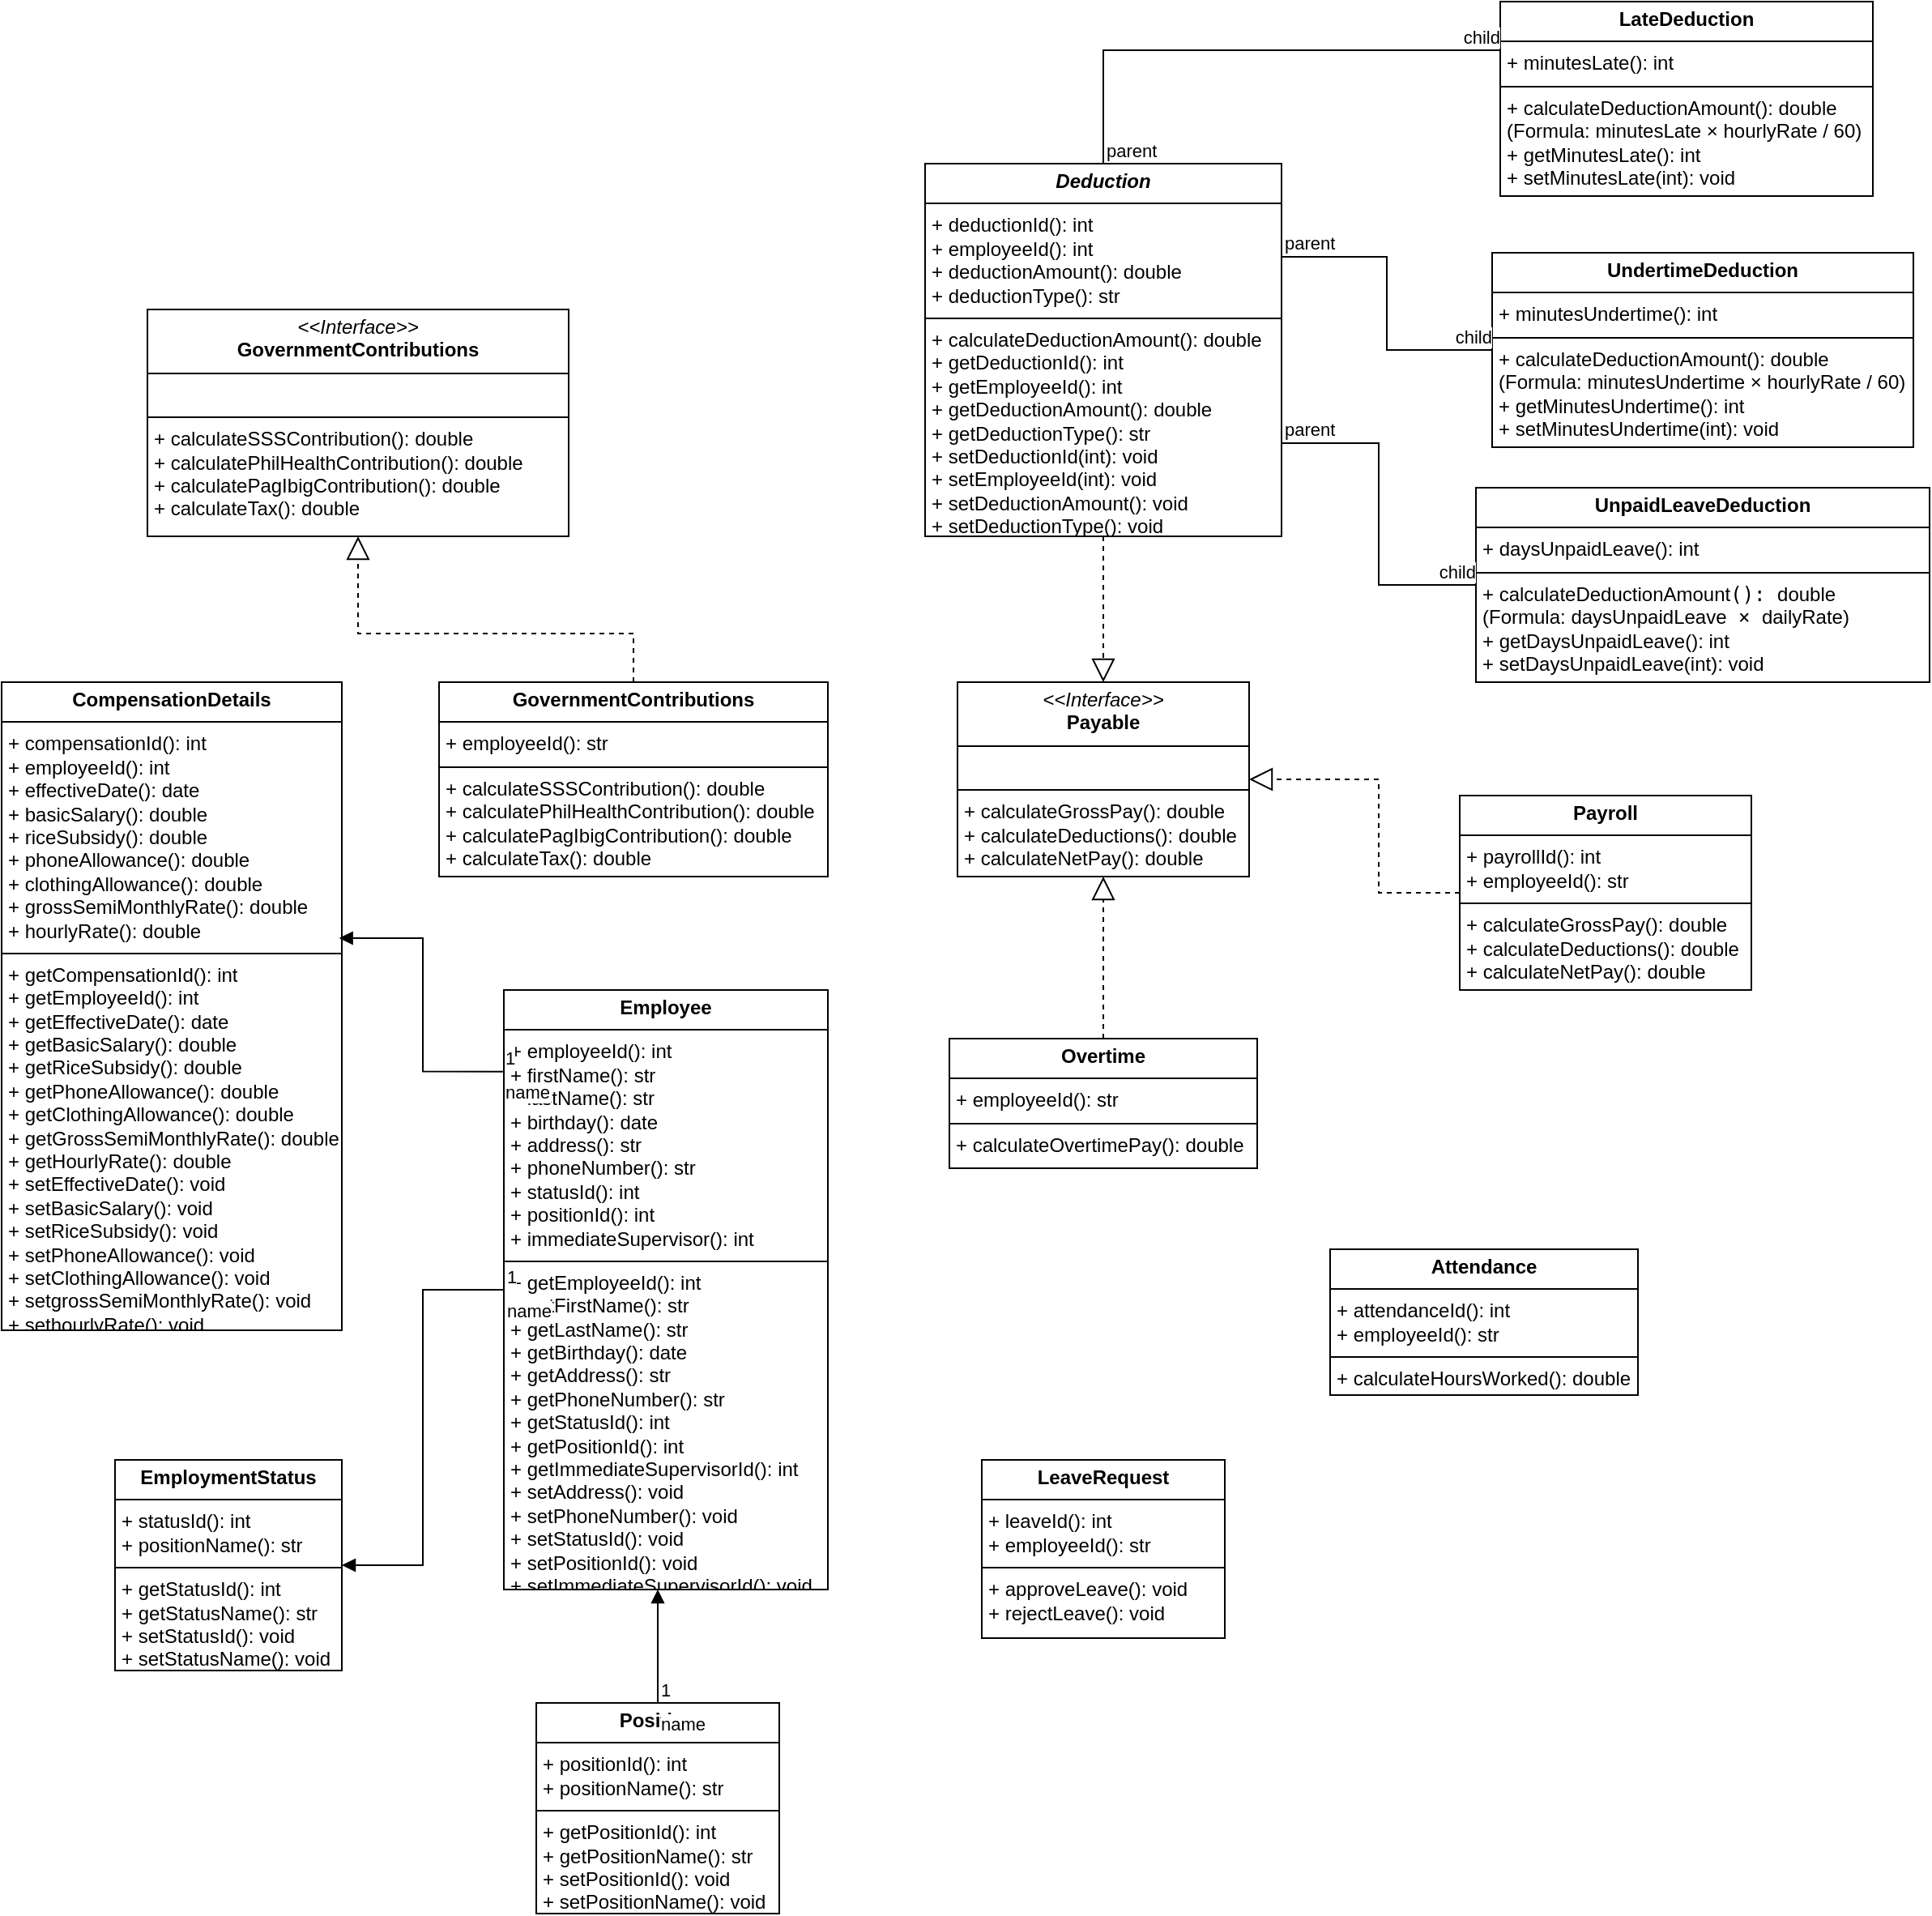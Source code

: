 <mxfile version="26.0.16">
  <diagram name="Page-1" id="c4acf3e9-155e-7222-9cf6-157b1a14988f">
    <mxGraphModel dx="2290" dy="1911" grid="1" gridSize="10" guides="1" tooltips="1" connect="1" arrows="1" fold="1" page="1" pageScale="1" pageWidth="850" pageHeight="1100" background="none" math="0" shadow="0">
      <root>
        <mxCell id="0" />
        <mxCell id="1" parent="0" />
        <mxCell id="8U8XX2nVfHWv0AhgE_W7-1" value="&lt;p style=&quot;margin:0px;margin-top:4px;text-align:center;&quot;&gt;&lt;font style=&quot;font-size: 12px;&quot; face=&quot;Helvetica&quot;&gt;&lt;b&gt;Employee&lt;/b&gt;&lt;br&gt;&lt;/font&gt;&lt;/p&gt;&lt;hr size=&quot;1&quot; style=&quot;border-style:solid;&quot;&gt;&lt;p style=&quot;margin:0px;margin-left:4px;&quot;&gt;&lt;font face=&quot;Helvetica&quot;&gt;+ employeeId(): int&lt;br&gt;&lt;/font&gt;&lt;/p&gt;&lt;p style=&quot;margin:0px;margin-left:4px;&quot;&gt;&lt;font face=&quot;Helvetica&quot;&gt;+ firstName(): str&lt;/font&gt;&lt;/p&gt;&lt;p style=&quot;margin:0px;margin-left:4px;&quot;&gt;&lt;font face=&quot;Helvetica&quot;&gt;+ lastName(): str&lt;/font&gt;&lt;/p&gt;&lt;p style=&quot;margin:0px;margin-left:4px;&quot;&gt;&lt;font face=&quot;Helvetica&quot;&gt;+ birthday(): date&lt;/font&gt;&lt;/p&gt;&lt;p style=&quot;margin:0px;margin-left:4px;&quot;&gt;&lt;font face=&quot;Helvetica&quot;&gt;+ address(): str&lt;/font&gt;&lt;/p&gt;&lt;p style=&quot;margin:0px;margin-left:4px;&quot;&gt;&lt;font face=&quot;Helvetica&quot;&gt;+ phoneNumber(): str&lt;/font&gt;&lt;/p&gt;&lt;p style=&quot;margin:0px;margin-left:4px;&quot;&gt;&lt;font face=&quot;Helvetica&quot;&gt;+ statusId(): int&lt;/font&gt;&lt;/p&gt;&lt;p style=&quot;margin:0px;margin-left:4px;&quot;&gt;&lt;font face=&quot;Helvetica&quot;&gt;+ positionId(): int&lt;/font&gt;&lt;/p&gt;&lt;p style=&quot;margin:0px;margin-left:4px;&quot;&gt;&lt;font face=&quot;Helvetica&quot;&gt;+ immediateSupervisor(): int&lt;/font&gt;&lt;/p&gt;&lt;hr size=&quot;1&quot; style=&quot;border-style:solid;&quot;&gt;&lt;p style=&quot;margin:0px;margin-left:4px;&quot;&gt;&lt;font face=&quot;Helvetica&quot;&gt;+ getEmployeeId(): int&lt;/font&gt;&lt;/p&gt;&lt;p style=&quot;margin:0px;margin-left:4px;&quot;&gt;&lt;font face=&quot;Helvetica&quot;&gt;+ getFirstName(): str&amp;nbsp;&lt;br&gt;&lt;/font&gt;&lt;/p&gt;&lt;p style=&quot;margin:0px;margin-left:4px;&quot;&gt;&lt;font face=&quot;Helvetica&quot;&gt;+ getLastName(): str&lt;/font&gt;&lt;/p&gt;&lt;p style=&quot;margin:0px;margin-left:4px;&quot;&gt;&lt;font face=&quot;Helvetica&quot;&gt;+ getBirthday(): date&lt;/font&gt;&lt;/p&gt;&lt;p style=&quot;margin:0px;margin-left:4px;&quot;&gt;&lt;font face=&quot;Helvetica&quot;&gt;+ getAddress(): str&lt;/font&gt;&lt;/p&gt;&lt;p style=&quot;margin:0px;margin-left:4px;&quot;&gt;&lt;font face=&quot;Helvetica&quot;&gt;+ getPhoneNumber(): str&lt;/font&gt;&lt;/p&gt;&lt;p style=&quot;margin:0px;margin-left:4px;&quot;&gt;&lt;font face=&quot;Helvetica&quot;&gt;+ getStatusId(): int&lt;/font&gt;&lt;/p&gt;&lt;p style=&quot;margin:0px;margin-left:4px;&quot;&gt;&lt;code&gt;&lt;font face=&quot;Helvetica&quot;&gt;+&amp;nbsp;getPositionId(): int&lt;/font&gt;&lt;/code&gt;&lt;/p&gt;&lt;p style=&quot;margin:0px;margin-left:4px;&quot;&gt;&lt;code&gt;&lt;font face=&quot;Helvetica&quot;&gt;+&lt;/font&gt;&lt;font face=&quot;Helvetica&quot;&gt;&amp;nbsp;getImmediateSupervisorId(): int&lt;/font&gt;&lt;/code&gt;&lt;font face=&quot;Helvetica&quot;&gt;&amp;nbsp;&lt;/font&gt;&lt;/p&gt;&lt;p style=&quot;margin:0px;margin-left:4px;&quot;&gt;&lt;font face=&quot;Helvetica&quot;&gt;+ setAddress(): void&lt;/font&gt;&lt;/p&gt;&lt;p style=&quot;margin:0px;margin-left:4px;&quot;&gt;&lt;font face=&quot;Helvetica&quot;&gt;+ setPhoneNumber(): void&lt;/font&gt;&lt;/p&gt;&lt;p style=&quot;margin:0px;margin-left:4px;&quot;&gt;&lt;font face=&quot;Helvetica&quot;&gt;+ setStatusId(): void&lt;/font&gt;&lt;/p&gt;&lt;p style=&quot;margin:0px;margin-left:4px;&quot;&gt;&lt;font face=&quot;Helvetica&quot;&gt;+ setPositionId(): void&lt;/font&gt;&lt;/p&gt;&lt;p style=&quot;margin:0px;margin-left:4px;&quot;&gt;&lt;font face=&quot;Helvetica&quot;&gt;+ setImmediateSupervisorId(): void&lt;/font&gt;&lt;/p&gt;" style="verticalAlign=top;align=left;overflow=fill;html=1;whiteSpace=wrap;" parent="1" vertex="1">
          <mxGeometry x="140" y="60" width="200" height="370" as="geometry" />
        </mxCell>
        <mxCell id="8U8XX2nVfHWv0AhgE_W7-2" value="&lt;p style=&quot;margin:0px;margin-top:4px;text-align:center;&quot;&gt;&lt;b&gt;Position&lt;/b&gt;&lt;/p&gt;&lt;hr size=&quot;1&quot; style=&quot;border-style:solid;&quot;&gt;&lt;p style=&quot;margin:0px;margin-left:4px;&quot;&gt;+ positionId(): int&lt;/p&gt;&lt;p style=&quot;margin:0px;margin-left:4px;&quot;&gt;+ positionName(): str&lt;/p&gt;&lt;hr size=&quot;1&quot; style=&quot;border-style:solid;&quot;&gt;&lt;p style=&quot;margin:0px;margin-left:4px;&quot;&gt;+ getPositionId(): int&lt;/p&gt;&lt;p style=&quot;margin:0px;margin-left:4px;&quot;&gt;+ getPositionName(): str&lt;/p&gt;&lt;p style=&quot;margin:0px;margin-left:4px;&quot;&gt;+ setPositionId(): void&lt;/p&gt;&lt;p style=&quot;margin:0px;margin-left:4px;&quot;&gt;+ setPositionName(): void&lt;/p&gt;" style="verticalAlign=top;align=left;overflow=fill;html=1;whiteSpace=wrap;" parent="1" vertex="1">
          <mxGeometry x="160" y="500" width="150" height="130" as="geometry" />
        </mxCell>
        <mxCell id="8U8XX2nVfHWv0AhgE_W7-3" value="&lt;p style=&quot;margin:0px;margin-top:4px;text-align:center;&quot;&gt;&lt;b&gt;EmploymentStatus&lt;/b&gt;&lt;/p&gt;&lt;hr size=&quot;1&quot; style=&quot;border-style:solid;&quot;&gt;&lt;p style=&quot;margin:0px;margin-left:4px;&quot;&gt;+ statusId(): int&lt;/p&gt;&lt;p style=&quot;margin:0px;margin-left:4px;&quot;&gt;+ positionName(): str&lt;/p&gt;&lt;hr size=&quot;1&quot; style=&quot;border-style:solid;&quot;&gt;&lt;p style=&quot;margin:0px;margin-left:4px;&quot;&gt;+ getStatusId(): int&lt;/p&gt;&lt;p style=&quot;margin:0px;margin-left:4px;&quot;&gt;+ getStatusName(): str&lt;/p&gt;&lt;p style=&quot;margin:0px;margin-left:4px;&quot;&gt;+ setStatusId(): void&lt;/p&gt;&lt;p style=&quot;margin:0px;margin-left:4px;&quot;&gt;+ setStatusName(): void&lt;/p&gt;" style="verticalAlign=top;align=left;overflow=fill;html=1;whiteSpace=wrap;" parent="1" vertex="1">
          <mxGeometry x="-100" y="350" width="140" height="130" as="geometry" />
        </mxCell>
        <mxCell id="8U8XX2nVfHWv0AhgE_W7-4" value="&lt;p style=&quot;margin:0px;margin-top:4px;text-align:center;&quot;&gt;&lt;span style=&quot;caret-color: rgba(0, 0, 0, 0); color: rgba(0, 0, 0, 0); font-family: monospace; font-size: 0px; white-space: nowrap; text-align: left;&quot;&gt;%3CmxGraphModel%3E%3Croot%3E%3CmxCell%20id%3D%220%22%2F%3E%3CmxCell%20id%3D%221%22%20parent%3D%220%22%2F%3E%3CmxCell%20id%3D%222%22%20value%3D%22%26lt%3Bp%20style%3D%26quot%3Bmargin%3A0px%3Bmargin-top%3A4px%3Btext-align%3Acenter%3B%26quot%3B%26gt%3B%26lt%3Bfont%20style%3D%26quot%3Bfont-size%3A%2012px%3B%26quot%3B%20face%3D%26quot%3BHelvetica%26quot%3B%26gt%3B%26lt%3Bb%26gt%3BEmployee%26lt%3B%2Fb%26gt%3B%26lt%3Bbr%26gt%3B%26lt%3B%2Ffont%26gt%3B%26lt%3B%2Fp%26gt%3B%26lt%3Bhr%20size%3D%26quot%3B1%26quot%3B%20style%3D%26quot%3Bborder-style%3Asolid%3B%26quot%3B%26gt%3B%26lt%3Bp%20style%3D%26quot%3Bmargin%3A0px%3Bmargin-left%3A4px%3B%26quot%3B%26gt%3B%26lt%3Bfont%20face%3D%26quot%3BHelvetica%26quot%3B%26gt%3B%2B%20EmployeeId()%3A%20int%26lt%3Bbr%26gt%3B%26lt%3B%2Ffont%26gt%3B%26lt%3B%2Fp%26gt%3B%26lt%3Bp%20style%3D%26quot%3Bmargin%3A0px%3Bmargin-left%3A4px%3B%26quot%3B%26gt%3B%26lt%3Bfont%20face%3D%26quot%3BHelvetica%26quot%3B%26gt%3B%2B%20FirstName()%3A%20str%26lt%3B%2Ffont%26gt%3B%26lt%3B%2Fp%26gt%3B%26lt%3Bp%20style%3D%26quot%3Bmargin%3A0px%3Bmargin-left%3A4px%3B%26quot%3B%26gt%3B%26lt%3Bfont%20face%3D%26quot%3BHelvetica%26quot%3B%26gt%3B%2B%20LastName()%3A%20str%26lt%3B%2Ffont%26gt%3B%26lt%3B%2Fp%26gt%3B%26lt%3Bp%20style%3D%26quot%3Bmargin%3A0px%3Bmargin-left%3A4px%3B%26quot%3B%26gt%3B%26lt%3Bfont%20face%3D%26quot%3BHelvetica%26quot%3B%26gt%3B%2B%20Birthday()%3A%20date%26lt%3B%2Ffont%26gt%3B%26lt%3B%2Fp%26gt%3B%26lt%3Bp%20style%3D%26quot%3Bmargin%3A0px%3Bmargin-left%3A4px%3B%26quot%3B%26gt%3B%26lt%3Bfont%20face%3D%26quot%3BHelvetica%26quot%3B%26gt%3B%2B%20Address()%3A%20str%26lt%3B%2Ffont%26gt%3B%26lt%3B%2Fp%26gt%3B%26lt%3Bp%20style%3D%26quot%3Bmargin%3A0px%3Bmargin-left%3A4px%3B%26quot%3B%26gt%3B%26lt%3Bfont%20face%3D%26quot%3BHelvetica%26quot%3B%26gt%3B%2B%20PhoneNumber()%3A%20str%26lt%3B%2Ffont%26gt%3B%26lt%3B%2Fp%26gt%3B%26lt%3Bp%20style%3D%26quot%3Bmargin%3A0px%3Bmargin-left%3A4px%3B%26quot%3B%26gt%3B%26lt%3Bfont%20face%3D%26quot%3BHelvetica%26quot%3B%26gt%3B%2B%20StatusId()%3A%20int%26lt%3B%2Ffont%26gt%3B%26lt%3B%2Fp%26gt%3B%26lt%3Bp%20style%3D%26quot%3Bmargin%3A0px%3Bmargin-left%3A4px%3B%26quot%3B%26gt%3B%26lt%3Bfont%20face%3D%26quot%3BHelvetica%26quot%3B%26gt%3B%2B%20PositionId()%3A%20int%26lt%3B%2Ffont%26gt%3B%26lt%3B%2Fp%26gt%3B%26lt%3Bp%20style%3D%26quot%3Bmargin%3A0px%3Bmargin-left%3A4px%3B%26quot%3B%26gt%3B%26lt%3Bfont%20face%3D%26quot%3BHelvetica%26quot%3B%26gt%3B%2B%20ImmediateSupervisor()%3A%20int%26lt%3B%2Ffont%26gt%3B%26lt%3B%2Fp%26gt%3B%26lt%3Bhr%20size%3D%26quot%3B1%26quot%3B%20style%3D%26quot%3Bborder-style%3Asolid%3B%26quot%3B%26gt%3B%26lt%3Bp%20style%3D%26quot%3Bmargin%3A0px%3Bmargin-left%3A4px%3B%26quot%3B%26gt%3B%26lt%3Bfont%20face%3D%26quot%3BHelvetica%26quot%3B%26gt%3B%2B%20getEmployeeId()%3A%20int%26lt%3B%2Ffont%26gt%3B%26lt%3B%2Fp%26gt%3B%26lt%3Bp%20style%3D%26quot%3Bmargin%3A0px%3Bmargin-left%3A4px%3B%26quot%3B%26gt%3B%26lt%3Bfont%20face%3D%26quot%3BHelvetica%26quot%3B%26gt%3B%2B%20getFirstName()%3A%20str%26amp%3Bnbsp%3B%26lt%3Bbr%26gt%3B%26lt%3B%2Ffont%26gt%3B%26lt%3B%2Fp%26gt%3B%26lt%3Bp%20style%3D%26quot%3Bmargin%3A0px%3Bmargin-left%3A4px%3B%26quot%3B%26gt%3B%26lt%3Bfont%20face%3D%26quot%3BHelvetica%26quot%3B%26gt%3B%2B%20getLastName()%3A%20str%26lt%3B%2Ffont%26gt%3B%26lt%3B%2Fp%26gt%3B%26lt%3Bp%20style%3D%26quot%3Bmargin%3A0px%3Bmargin-left%3A4px%3B%26quot%3B%26gt%3B%26lt%3Bfont%20face%3D%26quot%3BHelvetica%26quot%3B%26gt%3B%2B%20getBirthday()%3A%20date%26lt%3B%2Ffont%26gt%3B%26lt%3B%2Fp%26gt%3B%26lt%3Bp%20style%3D%26quot%3Bmargin%3A0px%3Bmargin-left%3A4px%3B%26quot%3B%26gt%3B%26lt%3Bfont%20face%3D%26quot%3BHelvetica%26quot%3B%26gt%3B%2B%20getAddress()%3A%20str%26lt%3B%2Ffont%26gt%3B%26lt%3B%2Fp%26gt%3B%26lt%3Bp%20style%3D%26quot%3Bmargin%3A0px%3Bmargin-left%3A4px%3B%26quot%3B%26gt%3B%26lt%3Bfont%20face%3D%26quot%3BHelvetica%26quot%3B%26gt%3B%2B%20getPhoneNumber()%3A%20str%26lt%3B%2Ffont%26gt%3B%26lt%3B%2Fp%26gt%3B%26lt%3Bp%20style%3D%26quot%3Bmargin%3A0px%3Bmargin-left%3A4px%3B%26quot%3B%26gt%3B%26lt%3Bfont%20face%3D%26quot%3BHelvetica%26quot%3B%26gt%3B%2B%20getStatusId()%3A%20int%26lt%3B%2Ffont%26gt%3B%26lt%3B%2Fp%26gt%3B%26lt%3Bp%20style%3D%26quot%3Bmargin%3A0px%3Bmargin-left%3A4px%3B%26quot%3B%26gt%3B%26lt%3Bcode%26gt%3B%26lt%3Bfont%20face%3D%26quot%3BHelvetica%26quot%3B%26gt%3B%2B%26amp%3Bnbsp%3BgetPositionId()%3A%20int%26lt%3B%2Ffont%26gt%3B%26lt%3B%2Fcode%26gt%3B%26lt%3B%2Fp%26gt%3B%26lt%3Bp%20style%3D%26quot%3Bmargin%3A0px%3Bmargin-left%3A4px%3B%26quot%3B%26gt%3B%26lt%3Bcode%26gt%3B%26lt%3Bfont%20face%3D%26quot%3BHelvetica%26quot%3B%26gt%3B%2B%26lt%3B%2Ffont%26gt%3B%26lt%3Bfont%20face%3D%26quot%3BHelvetica%26quot%3B%26gt%3B%26amp%3Bnbsp%3BgetImmediateSupervisorId()%3A%20int%26lt%3B%2Ffont%26gt%3B%26lt%3B%2Fcode%26gt%3B%26lt%3Bfont%20face%3D%26quot%3BHelvetica%26quot%3B%26gt%3B%26amp%3Bnbsp%3B%26lt%3B%2Ffont%26gt%3B%26lt%3B%2Fp%26gt%3B%26lt%3Bp%20style%3D%26quot%3Bmargin%3A0px%3Bmargin-left%3A4px%3B%26quot%3B%26gt%3B%26lt%3Bfont%20face%3D%26quot%3BHelvetica%26quot%3B%26gt%3B%2B%20setAddress()%3A%20void%26lt%3B%2Ffont%26gt%3B%26lt%3B%2Fp%26gt%3B%26lt%3Bp%20style%3D%26quot%3Bmargin%3A0px%3Bmargin-left%3A4px%3B%26quot%3B%26gt%3B%26lt%3Bfont%20face%3D%26quot%3BHelvetica%26quot%3B%26gt%3B%2B%20setPhoneNumber()%3A%20void%26lt%3B%2Ffont%26gt%3B%26lt%3B%2Fp%26gt%3B%26lt%3Bp%20style%3D%26quot%3Bmargin%3A0px%3Bmargin-left%3A4px%3B%26quot%3B%26gt%3B%26lt%3Bfont%20face%3D%26quot%3BHelvetica%26quot%3B%26gt%3B%2B%20setStatusId()%3A%20void%26lt%3B%2Ffont%26gt%3B%26lt%3B%2Fp%26gt%3B%26lt%3Bp%20style%3D%26quot%3Bmargin%3A0px%3Bmargin-left%3A4px%3B%26quot%3B%26gt%3B%26lt%3Bfont%20face%3D%26quot%3BHelvetica%26quot%3B%26gt%3B%2B%20setPositionId()%3A%20void%26lt%3B%2Ffont%26gt%3B%26lt%3B%2Fp%26gt%3B%26lt%3Bp%20style%3D%26quot%3Bmargin%3A0px%3Bmargin-left%3A4px%3B%26quot%3B%26gt%3B%26lt%3Bfont%20face%3D%26quot%3BHelvetica%26quot%3B%26gt%3B%2B%20setImmediateSupervisorId()%3A%20void%26lt%3B%2Ffont%26gt%3B%26lt%3B%2Fp%26gt%3B%22%20style%3D%22verticalAlign%3Dtop%3Balign%3Dleft%3Boverflow%3Dfill%3Bhtml%3D1%3BwhiteSpace%3Dwrap%3B%22%20vertex%3D%221%22%20parent%3D%221%22%3E%3CmxGeometry%20x%3D%22110%22%20y%3D%22180%22%20width%3D%22200%22%20height%3D%22370%22%20as%3D%22geometry%22%2F%3E%3C%2FmxCell%3E%3C%2Froot%3E%3C%2FmxGraphModel%3EC&lt;/span&gt;&lt;font style=&quot;font-size: 12px;&quot; face=&quot;Helvetica&quot;&gt;&lt;b&gt;CompensationDetails&lt;/b&gt;&lt;br&gt;&lt;/font&gt;&lt;/p&gt;&lt;hr size=&quot;1&quot; style=&quot;border-style:solid;&quot;&gt;&lt;p style=&quot;margin:0px;margin-left:4px;&quot;&gt;&lt;font face=&quot;Helvetica&quot;&gt;+&amp;nbsp;&lt;/font&gt;compensationId(): int&lt;/p&gt;&lt;p style=&quot;margin:0px;margin-left:4px;&quot;&gt;&lt;font face=&quot;Helvetica&quot;&gt;+ employeeId(): int&lt;/font&gt;&lt;/p&gt;&lt;p style=&quot;margin:0px;margin-left:4px;&quot;&gt;&lt;font face=&quot;Helvetica&quot;&gt;+&amp;nbsp;&lt;/font&gt;effectiveDate(): date&lt;/p&gt;&lt;p style=&quot;margin:0px;margin-left:4px;&quot;&gt;&lt;font face=&quot;Helvetica&quot;&gt;+&amp;nbsp;&lt;/font&gt;basicSalary(): double&lt;/p&gt;&lt;p style=&quot;margin:0px;margin-left:4px;&quot;&gt;&lt;font face=&quot;Helvetica&quot;&gt;+&amp;nbsp;&lt;/font&gt;riceSubsidy(): double&lt;/p&gt;&lt;p style=&quot;margin:0px;margin-left:4px;&quot;&gt;&lt;font face=&quot;Helvetica&quot;&gt;+&amp;nbsp;&lt;/font&gt;phoneAllowance(): double&lt;/p&gt;&lt;p style=&quot;margin:0px;margin-left:4px;&quot;&gt;&lt;font face=&quot;Helvetica&quot;&gt;+&amp;nbsp;&lt;/font&gt;clothingAllowance(): double&lt;/p&gt;&lt;p style=&quot;margin:0px;margin-left:4px;&quot;&gt;&lt;font face=&quot;Helvetica&quot;&gt;+&amp;nbsp;&lt;/font&gt;grossSemiMonthlyRate(): double&lt;/p&gt;&lt;p style=&quot;margin:0px;margin-left:4px;&quot;&gt;+ hourlyRate(): double&lt;/p&gt;&lt;hr size=&quot;1&quot; style=&quot;border-style:solid;&quot;&gt;&lt;p style=&quot;margin:0px;margin-left:4px;&quot;&gt;&lt;font face=&quot;Helvetica&quot;&gt;+ getCompensationId(): int&amp;nbsp;&lt;/font&gt;&lt;/p&gt;&lt;p style=&quot;margin:0px;margin-left:4px;&quot;&gt;&lt;font face=&quot;Helvetica&quot;&gt;+ getEmployeeId(): int&lt;/font&gt;&lt;/p&gt;&lt;p style=&quot;margin:0px;margin-left:4px;&quot;&gt;&lt;font face=&quot;Helvetica&quot;&gt;+ getE&lt;/font&gt;ffectiveDate(): date&lt;/p&gt;&lt;p style=&quot;margin: 0px 0px 0px 4px;&quot;&gt;&lt;font face=&quot;Helvetica&quot;&gt;+ getB&lt;/font&gt;asicSalary(): double&lt;/p&gt;&lt;p style=&quot;margin: 0px 0px 0px 4px;&quot;&gt;&lt;font face=&quot;Helvetica&quot;&gt;+ getR&lt;/font&gt;iceSubsidy(): double&lt;/p&gt;&lt;p style=&quot;margin: 0px 0px 0px 4px;&quot;&gt;&lt;font face=&quot;Helvetica&quot;&gt;+ getP&lt;/font&gt;honeAllowance(): double&lt;/p&gt;&lt;p style=&quot;margin: 0px 0px 0px 4px;&quot;&gt;&lt;font face=&quot;Helvetica&quot;&gt;+ getC&lt;/font&gt;lothingAllowance(): double&lt;/p&gt;&lt;p style=&quot;margin: 0px 0px 0px 4px;&quot;&gt;&lt;font face=&quot;Helvetica&quot;&gt;+ getG&lt;/font&gt;rossSemiMonthlyRate(): double&lt;/p&gt;&lt;p style=&quot;margin: 0px 0px 0px 4px;&quot;&gt;+ getHourlyRate(): double&lt;/p&gt;&lt;p style=&quot;margin:0px;margin-left:4px;&quot;&gt;&lt;font face=&quot;Helvetica&quot;&gt;+ setE&lt;/font&gt;ffectiveDate(): void&lt;/p&gt;&lt;p style=&quot;margin: 0px 0px 0px 4px;&quot;&gt;&lt;font face=&quot;Helvetica&quot;&gt;+ setB&lt;/font&gt;asicSalary(): void&lt;/p&gt;&lt;p style=&quot;margin: 0px 0px 0px 4px;&quot;&gt;&lt;font face=&quot;Helvetica&quot;&gt;+ setR&lt;/font&gt;iceSubsidy(): void&lt;/p&gt;&lt;p style=&quot;margin: 0px 0px 0px 4px;&quot;&gt;&lt;font face=&quot;Helvetica&quot;&gt;+ setP&lt;/font&gt;honeAllowance(): void&lt;/p&gt;&lt;p style=&quot;margin: 0px 0px 0px 4px;&quot;&gt;&lt;font face=&quot;Helvetica&quot;&gt;+ setC&lt;/font&gt;lothingAllowance(): void&lt;/p&gt;&lt;p style=&quot;margin: 0px 0px 0px 4px;&quot;&gt;&lt;font face=&quot;Helvetica&quot;&gt;+ set&lt;/font&gt;grossSemiMonthlyRate(): void&lt;/p&gt;&lt;p style=&quot;margin: 0px 0px 0px 4px;&quot;&gt;+ sethourlyRate(): void&lt;/p&gt;" style="verticalAlign=top;align=left;overflow=fill;html=1;whiteSpace=wrap;" parent="1" vertex="1">
          <mxGeometry x="-170" y="-130" width="210" height="400" as="geometry" />
        </mxCell>
        <mxCell id="8U8XX2nVfHWv0AhgE_W7-5" value="&lt;p style=&quot;margin:0px;margin-top:4px;text-align:center;&quot;&gt;&lt;b&gt;Payroll&lt;/b&gt;&lt;/p&gt;&lt;hr size=&quot;1&quot; style=&quot;border-style:solid;&quot;&gt;&lt;p style=&quot;margin:0px;margin-left:4px;&quot;&gt;+ payrollId(): int&lt;/p&gt;&lt;p style=&quot;margin:0px;margin-left:4px;&quot;&gt;+ employeeId(): str&lt;/p&gt;&lt;hr size=&quot;1&quot; style=&quot;border-style:solid;&quot;&gt;&lt;p style=&quot;margin:0px;margin-left:4px;&quot;&gt;+ calculateGrossPay(): double&lt;br&gt;&lt;/p&gt;&lt;p style=&quot;margin:0px;margin-left:4px;&quot;&gt;+ calculateDeductions(): double&lt;/p&gt;&lt;p style=&quot;margin:0px;margin-left:4px;&quot;&gt;+ calculateNetPay(): double&lt;/p&gt;" style="verticalAlign=top;align=left;overflow=fill;html=1;whiteSpace=wrap;" parent="1" vertex="1">
          <mxGeometry x="730" y="-60" width="180" height="120" as="geometry" />
        </mxCell>
        <mxCell id="8U8XX2nVfHWv0AhgE_W7-6" value="&lt;p style=&quot;margin:0px;margin-top:4px;text-align:center;&quot;&gt;&lt;b&gt;Attendance&lt;/b&gt;&lt;/p&gt;&lt;hr size=&quot;1&quot; style=&quot;border-style:solid;&quot;&gt;&lt;p style=&quot;margin:0px;margin-left:4px;&quot;&gt;+ attendanceId(): int&lt;/p&gt;&lt;p style=&quot;margin:0px;margin-left:4px;&quot;&gt;+ employeeId(): str&lt;/p&gt;&lt;hr size=&quot;1&quot; style=&quot;border-style:solid;&quot;&gt;&lt;p style=&quot;margin:0px;margin-left:4px;&quot;&gt;+ calculateHoursWorked(): double&lt;/p&gt;" style="verticalAlign=top;align=left;overflow=fill;html=1;whiteSpace=wrap;" parent="1" vertex="1">
          <mxGeometry x="650" y="220" width="190" height="90" as="geometry" />
        </mxCell>
        <mxCell id="8U8XX2nVfHWv0AhgE_W7-7" value="&lt;p style=&quot;margin:0px;margin-top:4px;text-align:center;&quot;&gt;&lt;b&gt;Overtime&lt;/b&gt;&lt;/p&gt;&lt;hr size=&quot;1&quot; style=&quot;border-style:solid;&quot;&gt;&lt;p style=&quot;margin:0px;margin-left:4px;&quot;&gt;+ employeeId(): str&lt;br&gt;&lt;/p&gt;&lt;hr size=&quot;1&quot; style=&quot;border-style:solid;&quot;&gt;&lt;p style=&quot;margin:0px;margin-left:4px;&quot;&gt;+ calculateOvertimePay(): double&lt;/p&gt;" style="verticalAlign=top;align=left;overflow=fill;html=1;whiteSpace=wrap;" parent="1" vertex="1">
          <mxGeometry x="415" y="90" width="190" height="80" as="geometry" />
        </mxCell>
        <mxCell id="8U8XX2nVfHWv0AhgE_W7-8" value="&lt;p style=&quot;margin:0px;margin-top:4px;text-align:center;&quot;&gt;&lt;b&gt;LeaveRequest&lt;/b&gt;&lt;/p&gt;&lt;hr size=&quot;1&quot; style=&quot;border-style:solid;&quot;&gt;&lt;p style=&quot;margin:0px;margin-left:4px;&quot;&gt;+ leaveId(): int&lt;/p&gt;&lt;p style=&quot;margin:0px;margin-left:4px;&quot;&gt;+ employeeId(): str&lt;/p&gt;&lt;hr size=&quot;1&quot; style=&quot;border-style:solid;&quot;&gt;&lt;p style=&quot;margin:0px;margin-left:4px;&quot;&gt;+ approveLeave(): void&lt;/p&gt;&lt;p style=&quot;margin:0px;margin-left:4px;&quot;&gt;+ rejectLeave(): void&lt;/p&gt;&lt;p style=&quot;margin:0px;margin-left:4px;&quot;&gt;&lt;br&gt;&lt;/p&gt;" style="verticalAlign=top;align=left;overflow=fill;html=1;whiteSpace=wrap;" parent="1" vertex="1">
          <mxGeometry x="435" y="350" width="150" height="110" as="geometry" />
        </mxCell>
        <mxCell id="8U8XX2nVfHWv0AhgE_W7-9" value="&lt;p style=&quot;margin:0px;margin-top:4px;text-align:center;&quot;&gt;&lt;b&gt;GovernmentContributions&lt;/b&gt;&lt;/p&gt;&lt;hr size=&quot;1&quot; style=&quot;border-style:solid;&quot;&gt;&lt;p style=&quot;margin:0px;margin-left:4px;&quot;&gt;+ employeeId(): str&lt;br&gt;&lt;/p&gt;&lt;hr size=&quot;1&quot; style=&quot;border-style:solid;&quot;&gt;&lt;p style=&quot;margin:0px;margin-left:4px;&quot;&gt;+ calculateSSSContribution(): double&lt;/p&gt;&lt;p style=&quot;margin:0px;margin-left:4px;&quot;&gt;+ calculatePhilHealthContribution(): double&lt;/p&gt;&lt;p style=&quot;margin:0px;margin-left:4px;&quot;&gt;+ calculatePagIbigContribution(): double&lt;/p&gt;&lt;p style=&quot;margin:0px;margin-left:4px;&quot;&gt;+ calculateTax(): double&lt;/p&gt;" style="verticalAlign=top;align=left;overflow=fill;html=1;whiteSpace=wrap;" parent="1" vertex="1">
          <mxGeometry x="100" y="-130" width="240" height="120" as="geometry" />
        </mxCell>
        <mxCell id="8U8XX2nVfHWv0AhgE_W7-10" value="&lt;p style=&quot;margin:0px;margin-top:4px;text-align:center;&quot;&gt;&lt;i&gt;&amp;lt;&amp;lt;Interface&amp;gt;&amp;gt;&lt;/i&gt;&lt;br&gt;&lt;b&gt;Payable&lt;/b&gt;&lt;/p&gt;&lt;hr size=&quot;1&quot; style=&quot;border-style:solid;&quot;&gt;&lt;p style=&quot;margin:0px;margin-left:4px;&quot;&gt;&lt;br&gt;&lt;/p&gt;&lt;hr size=&quot;1&quot; style=&quot;border-style:solid;&quot;&gt;&lt;p style=&quot;margin:0px;margin-left:4px;&quot;&gt;+ calculateGrossPay(): double&lt;br&gt;&lt;/p&gt;&lt;p style=&quot;margin:0px;margin-left:4px;&quot;&gt;+ calculateDeductions(): double&lt;/p&gt;&lt;p style=&quot;margin:0px;margin-left:4px;&quot;&gt;+ calculateNetPay(): double&lt;/p&gt;" style="verticalAlign=top;align=left;overflow=fill;html=1;whiteSpace=wrap;" parent="1" vertex="1">
          <mxGeometry x="420" y="-130" width="180" height="120" as="geometry" />
        </mxCell>
        <mxCell id="8U8XX2nVfHWv0AhgE_W7-12" value="&lt;p style=&quot;margin:0px;margin-top:4px;text-align:center;&quot;&gt;&lt;i&gt;&amp;lt;&amp;lt;Interface&amp;gt;&amp;gt;&lt;/i&gt;&lt;br&gt;&lt;b&gt;GovernmentContributions&lt;/b&gt;&lt;/p&gt;&lt;hr size=&quot;1&quot; style=&quot;border-style:solid;&quot;&gt;&lt;p style=&quot;margin:0px;margin-left:4px;&quot;&gt;&lt;br&gt;&lt;/p&gt;&lt;hr size=&quot;1&quot; style=&quot;border-style:solid;&quot;&gt;&lt;p style=&quot;margin:0px;margin-left:4px;&quot;&gt;+ calculateSSSContribution(): double&lt;br&gt;&lt;/p&gt;&lt;p style=&quot;margin:0px;margin-left:4px;&quot;&gt;+ calculatePhilHealthContribution(): double&lt;/p&gt;&lt;p style=&quot;margin:0px;margin-left:4px;&quot;&gt;+ calculatePagIbigContribution(): double&lt;/p&gt;&lt;p style=&quot;margin:0px;margin-left:4px;&quot;&gt;+ calculateTax(): double&lt;/p&gt;" style="verticalAlign=top;align=left;overflow=fill;html=1;whiteSpace=wrap;" parent="1" vertex="1">
          <mxGeometry x="-80" y="-360" width="260" height="140" as="geometry" />
        </mxCell>
        <mxCell id="8U8XX2nVfHWv0AhgE_W7-13" value="&lt;p style=&quot;margin:0px;margin-top:4px;text-align:center;&quot;&gt;&lt;b&gt;&lt;i&gt;Deduction&lt;/i&gt;&lt;/b&gt;&lt;/p&gt;&lt;hr size=&quot;1&quot; style=&quot;border-style:solid;&quot;&gt;&lt;p style=&quot;margin:0px;margin-left:4px;&quot;&gt;+ deductionId(): int&lt;/p&gt;&lt;p style=&quot;margin:0px;margin-left:4px;&quot;&gt;+ employeeId(): int&lt;/p&gt;&lt;p style=&quot;margin:0px;margin-left:4px;&quot;&gt;+ deductionAmount(): double&lt;/p&gt;&lt;p style=&quot;margin:0px;margin-left:4px;&quot;&gt;+ deductionType(): str&lt;/p&gt;&lt;hr size=&quot;1&quot; style=&quot;border-style:solid;&quot;&gt;&lt;p style=&quot;margin:0px;margin-left:4px;&quot;&gt;+ calculateDeductionAmount(): double&lt;/p&gt;&lt;p style=&quot;margin:0px;margin-left:4px;&quot;&gt;+ getDeductionId(): int&lt;/p&gt;&lt;p style=&quot;margin:0px;margin-left:4px;&quot;&gt;+ getEmployeeId(): int&lt;/p&gt;&lt;p style=&quot;margin:0px;margin-left:4px;&quot;&gt;+ getDeductionAmount(): double&lt;/p&gt;&lt;p style=&quot;margin:0px;margin-left:4px;&quot;&gt;+ getDeductionType(): str&lt;/p&gt;&lt;p style=&quot;margin:0px;margin-left:4px;&quot;&gt;+ setDeductionId(int): void&lt;br&gt;&lt;/p&gt;&lt;p style=&quot;margin:0px;margin-left:4px;&quot;&gt;+ setEmployeeId(int): void&lt;br&gt;&lt;/p&gt;&lt;p style=&quot;margin:0px;margin-left:4px;&quot;&gt;+ setDeductionAmount(): void&lt;/p&gt;&lt;p style=&quot;margin:0px;margin-left:4px;&quot;&gt;+ setDeductionType(): void&lt;br&gt;&lt;/p&gt;" style="verticalAlign=top;align=left;overflow=fill;html=1;whiteSpace=wrap;" parent="1" vertex="1">
          <mxGeometry x="400" y="-450" width="220" height="230" as="geometry" />
        </mxCell>
        <mxCell id="lWfkOTBmS0Zqp_SXwJ5z-1" value="&lt;p style=&quot;margin:0px;margin-top:4px;text-align:center;&quot;&gt;&lt;b&gt;LateDeduction&lt;/b&gt;&lt;/p&gt;&lt;hr size=&quot;1&quot; style=&quot;border-style:solid;&quot;&gt;&lt;p style=&quot;margin:0px;margin-left:4px;&quot;&gt;+ minutesLate(): int&lt;/p&gt;&lt;hr size=&quot;1&quot; style=&quot;border-style:solid;&quot;&gt;&lt;p style=&quot;margin:0px;margin-left:4px;&quot;&gt;&lt;font style=&quot;font-size: 12px;&quot;&gt;+ calculateD&lt;code&gt;&lt;font face=&quot;Helvetica&quot;&gt;eductionAmount(): double&lt;/font&gt;&lt;/code&gt;&amp;nbsp;&lt;/font&gt;&lt;/p&gt;&lt;p style=&quot;margin:0px;margin-left:4px;&quot;&gt;&lt;font style=&quot;font-size: 12px;&quot;&gt;(Formula:&amp;nbsp;&lt;code&gt;&lt;font face=&quot;Helvetica&quot;&gt;minutesLate&lt;/font&gt;&lt;font face=&quot;Helvetica&quot;&gt; × hourlyRate / 60&lt;/font&gt;&lt;/code&gt;)&lt;/font&gt;&lt;/p&gt;&lt;p style=&quot;margin:0px;margin-left:4px;&quot;&gt;+ getMinutesLate(): int&lt;/p&gt;&lt;p style=&quot;margin:0px;margin-left:4px;&quot;&gt;+ setMinutesLate(int): void&lt;/p&gt;" style="verticalAlign=top;align=left;overflow=fill;html=1;whiteSpace=wrap;" vertex="1" parent="1">
          <mxGeometry x="755" y="-550" width="230" height="120" as="geometry" />
        </mxCell>
        <mxCell id="lWfkOTBmS0Zqp_SXwJ5z-3" value="&lt;p style=&quot;margin:0px;margin-top:4px;text-align:center;&quot;&gt;&lt;b&gt;UndertimeDeduction&lt;/b&gt;&lt;/p&gt;&lt;hr size=&quot;1&quot; style=&quot;border-style:solid;&quot;&gt;&lt;p style=&quot;margin:0px;margin-left:4px;&quot;&gt;+ minutesUndertime(): int&lt;/p&gt;&lt;hr size=&quot;1&quot; style=&quot;border-style:solid;&quot;&gt;&lt;p style=&quot;margin:0px;margin-left:4px;&quot;&gt;&lt;font style=&quot;font-size: 12px;&quot;&gt;+ &lt;/font&gt;&lt;code&gt;&lt;font face=&quot;Helvetica&quot;&gt;calculateDeductionAmount&lt;/font&gt;&lt;font face=&quot;Helvetica&quot;&gt;(): double&lt;/font&gt;&lt;/code&gt;&amp;nbsp;&lt;/p&gt;&lt;p style=&quot;margin:0px;margin-left:4px;&quot;&gt;(Formula:&amp;nbsp;&lt;code style=&quot;font-family: Helvetica;&quot;&gt;minutesUndertime × hourlyRate / 60&lt;/code&gt;)&lt;/p&gt;&lt;p style=&quot;margin:0px;margin-left:4px;&quot;&gt;+ getMinutesUndertime(): int&lt;/p&gt;&lt;p style=&quot;margin:0px;margin-left:4px;&quot;&gt;+ setMinutesUndertime(int): void&lt;/p&gt;" style="verticalAlign=top;align=left;overflow=fill;html=1;whiteSpace=wrap;" vertex="1" parent="1">
          <mxGeometry x="750" y="-395" width="260" height="120" as="geometry" />
        </mxCell>
        <mxCell id="lWfkOTBmS0Zqp_SXwJ5z-4" value="&lt;p style=&quot;margin:0px;margin-top:4px;text-align:center;&quot;&gt;&lt;b&gt;UnpaidLeaveDeduction&lt;/b&gt;&lt;/p&gt;&lt;hr size=&quot;1&quot; style=&quot;border-style:solid;&quot;&gt;&lt;p style=&quot;margin:0px;margin-left:4px;&quot;&gt;+ daysUnpaidLeave(): int&lt;/p&gt;&lt;hr size=&quot;1&quot; style=&quot;border-style:solid;&quot;&gt;&lt;p style=&quot;margin:0px;margin-left:4px;&quot;&gt;&lt;font style=&quot;font-size: 12px;&quot;&gt;+ &lt;/font&gt;&lt;code&gt;&lt;font face=&quot;Helvetica&quot;&gt;calculate&lt;/font&gt;&lt;/code&gt;&lt;code&gt;&lt;font face=&quot;Helvetica&quot;&gt;DeductionAmount&lt;/font&gt;(): &lt;font face=&quot;Helvetica&quot;&gt;double&lt;/font&gt;&lt;/code&gt;&amp;nbsp;&lt;/p&gt;&lt;p style=&quot;margin:0px;margin-left:4px;&quot;&gt;(Formula:&amp;nbsp;&lt;code&gt;&lt;font face=&quot;Helvetica&quot;&gt;daysUnpaidLeave&lt;/font&gt; × &lt;font face=&quot;Helvetica&quot;&gt;dailyRate&lt;/font&gt;&lt;/code&gt;)&lt;/p&gt;&lt;p style=&quot;margin:0px;margin-left:4px;&quot;&gt;+ getDaysUnpaidLeave(): int&lt;/p&gt;&lt;p style=&quot;margin:0px;margin-left:4px;&quot;&gt;+ setDaysUnpaidLeave(int): void&lt;/p&gt;" style="verticalAlign=top;align=left;overflow=fill;html=1;whiteSpace=wrap;" vertex="1" parent="1">
          <mxGeometry x="740" y="-250" width="280" height="120" as="geometry" />
        </mxCell>
        <mxCell id="lWfkOTBmS0Zqp_SXwJ5z-5" value="" style="endArrow=none;html=1;edgeStyle=orthogonalEdgeStyle;rounded=0;entryX=0;entryY=0.25;entryDx=0;entryDy=0;exitX=0.5;exitY=0;exitDx=0;exitDy=0;" edge="1" parent="1" source="8U8XX2nVfHWv0AhgE_W7-13" target="lWfkOTBmS0Zqp_SXwJ5z-1">
          <mxGeometry relative="1" as="geometry">
            <mxPoint x="450" y="-230" as="sourcePoint" />
            <mxPoint x="660" y="-230" as="targetPoint" />
          </mxGeometry>
        </mxCell>
        <mxCell id="lWfkOTBmS0Zqp_SXwJ5z-6" value="parent" style="edgeLabel;resizable=0;html=1;align=left;verticalAlign=bottom;" connectable="0" vertex="1" parent="lWfkOTBmS0Zqp_SXwJ5z-5">
          <mxGeometry x="-1" relative="1" as="geometry" />
        </mxCell>
        <mxCell id="lWfkOTBmS0Zqp_SXwJ5z-7" value="child" style="edgeLabel;resizable=0;html=1;align=right;verticalAlign=bottom;" connectable="0" vertex="1" parent="lWfkOTBmS0Zqp_SXwJ5z-5">
          <mxGeometry x="1" relative="1" as="geometry" />
        </mxCell>
        <mxCell id="lWfkOTBmS0Zqp_SXwJ5z-11" value="" style="endArrow=none;html=1;edgeStyle=orthogonalEdgeStyle;rounded=0;entryX=0;entryY=0.5;entryDx=0;entryDy=0;exitX=1;exitY=0.25;exitDx=0;exitDy=0;" edge="1" parent="1" source="8U8XX2nVfHWv0AhgE_W7-13" target="lWfkOTBmS0Zqp_SXwJ5z-3">
          <mxGeometry relative="1" as="geometry">
            <mxPoint x="450" y="-230" as="sourcePoint" />
            <mxPoint x="610" y="-230" as="targetPoint" />
          </mxGeometry>
        </mxCell>
        <mxCell id="lWfkOTBmS0Zqp_SXwJ5z-12" value="parent" style="edgeLabel;resizable=0;html=1;align=left;verticalAlign=bottom;" connectable="0" vertex="1" parent="lWfkOTBmS0Zqp_SXwJ5z-11">
          <mxGeometry x="-1" relative="1" as="geometry" />
        </mxCell>
        <mxCell id="lWfkOTBmS0Zqp_SXwJ5z-13" value="child" style="edgeLabel;resizable=0;html=1;align=right;verticalAlign=bottom;" connectable="0" vertex="1" parent="lWfkOTBmS0Zqp_SXwJ5z-11">
          <mxGeometry x="1" relative="1" as="geometry" />
        </mxCell>
        <mxCell id="lWfkOTBmS0Zqp_SXwJ5z-14" value="" style="endArrow=none;html=1;edgeStyle=orthogonalEdgeStyle;rounded=0;exitX=1;exitY=0.75;exitDx=0;exitDy=0;entryX=0;entryY=0.5;entryDx=0;entryDy=0;" edge="1" parent="1" source="8U8XX2nVfHWv0AhgE_W7-13" target="lWfkOTBmS0Zqp_SXwJ5z-4">
          <mxGeometry relative="1" as="geometry">
            <mxPoint x="450" y="-230" as="sourcePoint" />
            <mxPoint x="610" y="-230" as="targetPoint" />
          </mxGeometry>
        </mxCell>
        <mxCell id="lWfkOTBmS0Zqp_SXwJ5z-15" value="parent" style="edgeLabel;resizable=0;html=1;align=left;verticalAlign=bottom;" connectable="0" vertex="1" parent="lWfkOTBmS0Zqp_SXwJ5z-14">
          <mxGeometry x="-1" relative="1" as="geometry" />
        </mxCell>
        <mxCell id="lWfkOTBmS0Zqp_SXwJ5z-16" value="child" style="edgeLabel;resizable=0;html=1;align=right;verticalAlign=bottom;" connectable="0" vertex="1" parent="lWfkOTBmS0Zqp_SXwJ5z-14">
          <mxGeometry x="1" relative="1" as="geometry" />
        </mxCell>
        <mxCell id="lWfkOTBmS0Zqp_SXwJ5z-17" value="" style="endArrow=block;dashed=1;endFill=0;endSize=12;html=1;rounded=0;exitX=0;exitY=0.5;exitDx=0;exitDy=0;entryX=1;entryY=0.5;entryDx=0;entryDy=0;" edge="1" parent="1" source="8U8XX2nVfHWv0AhgE_W7-5" target="8U8XX2nVfHWv0AhgE_W7-10">
          <mxGeometry width="160" relative="1" as="geometry">
            <mxPoint x="310" y="30" as="sourcePoint" />
            <mxPoint x="470" y="30" as="targetPoint" />
            <Array as="points">
              <mxPoint x="680" />
              <mxPoint x="680" y="-70" />
            </Array>
          </mxGeometry>
        </mxCell>
        <mxCell id="lWfkOTBmS0Zqp_SXwJ5z-18" value="" style="endArrow=block;dashed=1;endFill=0;endSize=12;html=1;rounded=0;entryX=0.5;entryY=1;entryDx=0;entryDy=0;exitX=0.5;exitY=0;exitDx=0;exitDy=0;" edge="1" parent="1" source="8U8XX2nVfHWv0AhgE_W7-7" target="8U8XX2nVfHWv0AhgE_W7-10">
          <mxGeometry width="160" relative="1" as="geometry">
            <mxPoint x="310" y="130" as="sourcePoint" />
            <mxPoint x="470" y="130" as="targetPoint" />
            <Array as="points">
              <mxPoint x="510" y="70" />
            </Array>
          </mxGeometry>
        </mxCell>
        <mxCell id="lWfkOTBmS0Zqp_SXwJ5z-19" value="" style="endArrow=block;dashed=1;endFill=0;endSize=12;html=1;rounded=0;entryX=0.5;entryY=0;entryDx=0;entryDy=0;exitX=0.5;exitY=1;exitDx=0;exitDy=0;" edge="1" parent="1" source="8U8XX2nVfHWv0AhgE_W7-13" target="8U8XX2nVfHWv0AhgE_W7-10">
          <mxGeometry width="160" relative="1" as="geometry">
            <mxPoint x="310" y="-150" as="sourcePoint" />
            <mxPoint x="470" y="-150" as="targetPoint" />
          </mxGeometry>
        </mxCell>
        <mxCell id="lWfkOTBmS0Zqp_SXwJ5z-20" value="" style="endArrow=block;dashed=1;endFill=0;endSize=12;html=1;rounded=0;entryX=0.5;entryY=1;entryDx=0;entryDy=0;exitX=0.5;exitY=0;exitDx=0;exitDy=0;" edge="1" parent="1" source="8U8XX2nVfHWv0AhgE_W7-9" target="8U8XX2nVfHWv0AhgE_W7-12">
          <mxGeometry width="160" relative="1" as="geometry">
            <mxPoint x="70" y="-40" as="sourcePoint" />
            <mxPoint x="230" y="-40" as="targetPoint" />
            <Array as="points">
              <mxPoint x="220" y="-160" />
              <mxPoint x="50" y="-160" />
            </Array>
          </mxGeometry>
        </mxCell>
        <mxCell id="lWfkOTBmS0Zqp_SXwJ5z-21" value="name" style="endArrow=block;endFill=1;html=1;edgeStyle=orthogonalEdgeStyle;align=left;verticalAlign=top;rounded=0;exitX=-0.003;exitY=0.136;exitDx=0;exitDy=0;entryX=0.992;entryY=0.395;entryDx=0;entryDy=0;exitPerimeter=0;entryPerimeter=0;" edge="1" parent="1" source="8U8XX2nVfHWv0AhgE_W7-1" target="8U8XX2nVfHWv0AhgE_W7-4">
          <mxGeometry x="-1" relative="1" as="geometry">
            <mxPoint x="340" y="220" as="sourcePoint" />
            <mxPoint x="500" y="220" as="targetPoint" />
          </mxGeometry>
        </mxCell>
        <mxCell id="lWfkOTBmS0Zqp_SXwJ5z-22" value="1" style="edgeLabel;resizable=0;html=1;align=left;verticalAlign=bottom;" connectable="0" vertex="1" parent="lWfkOTBmS0Zqp_SXwJ5z-21">
          <mxGeometry x="-1" relative="1" as="geometry" />
        </mxCell>
        <mxCell id="lWfkOTBmS0Zqp_SXwJ5z-23" value="name" style="endArrow=block;endFill=1;html=1;edgeStyle=orthogonalEdgeStyle;align=left;verticalAlign=top;rounded=0;entryX=1;entryY=0.5;entryDx=0;entryDy=0;exitX=0;exitY=0.5;exitDx=0;exitDy=0;" edge="1" parent="1" source="8U8XX2nVfHWv0AhgE_W7-1" target="8U8XX2nVfHWv0AhgE_W7-3">
          <mxGeometry x="-1" relative="1" as="geometry">
            <mxPoint x="340" y="220" as="sourcePoint" />
            <mxPoint x="500" y="220" as="targetPoint" />
          </mxGeometry>
        </mxCell>
        <mxCell id="lWfkOTBmS0Zqp_SXwJ5z-24" value="1" style="edgeLabel;resizable=0;html=1;align=left;verticalAlign=bottom;" connectable="0" vertex="1" parent="lWfkOTBmS0Zqp_SXwJ5z-23">
          <mxGeometry x="-1" relative="1" as="geometry" />
        </mxCell>
        <mxCell id="lWfkOTBmS0Zqp_SXwJ5z-25" value="name" style="endArrow=block;endFill=1;html=1;edgeStyle=orthogonalEdgeStyle;align=left;verticalAlign=top;rounded=0;exitX=0.5;exitY=0;exitDx=0;exitDy=0;" edge="1" parent="1" source="8U8XX2nVfHWv0AhgE_W7-2">
          <mxGeometry x="-1" relative="1" as="geometry">
            <mxPoint x="340" y="220" as="sourcePoint" />
            <mxPoint x="235" y="430" as="targetPoint" />
          </mxGeometry>
        </mxCell>
        <mxCell id="lWfkOTBmS0Zqp_SXwJ5z-26" value="1" style="edgeLabel;resizable=0;html=1;align=left;verticalAlign=bottom;" connectable="0" vertex="1" parent="lWfkOTBmS0Zqp_SXwJ5z-25">
          <mxGeometry x="-1" relative="1" as="geometry" />
        </mxCell>
      </root>
    </mxGraphModel>
  </diagram>
</mxfile>
